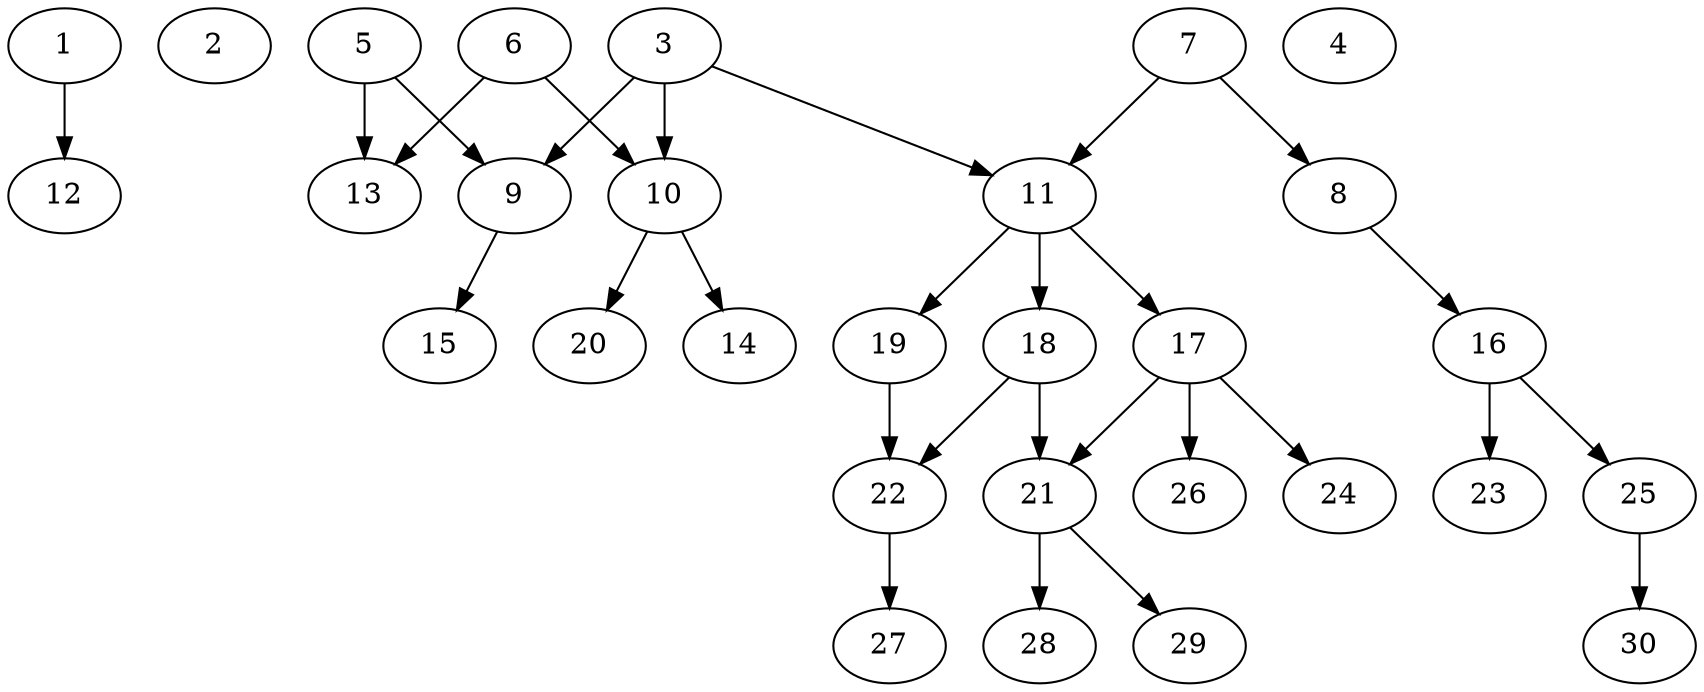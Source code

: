 // DAG automatically generated by daggen at Wed Apr 12 12:23:43 2017
// ./daggen --dot -n 30 --jump=1 --fat=0.6 --regularity=0.6 --density=0.2 
digraph G {
  1 [size="46169922494", alpha="0.11"]
  1 -> 12 [size ="838860800"]
  2 [size="107198514441", alpha="0.18"]
  3 [size="1364286279876", alpha="0.12"]
  3 -> 9 [size ="838860800"]
  3 -> 10 [size ="838860800"]
  3 -> 11 [size ="838860800"]
  4 [size="174679613018", alpha="0.13"]
  5 [size="368293445632", alpha="0.17"]
  5 -> 9 [size ="411041792"]
  5 -> 13 [size ="411041792"]
  6 [size="231928233984", alpha="0.06"]
  6 -> 10 [size ="301989888"]
  6 -> 13 [size ="301989888"]
  7 [size="97327951707", alpha="0.03"]
  7 -> 8 [size ="75497472"]
  7 -> 11 [size ="75497472"]
  8 [size="782757789696", alpha="0.17"]
  8 -> 16 [size ="679477248"]
  9 [size="25899748466", alpha="0.10"]
  9 -> 15 [size ="838860800"]
  10 [size="231928233984", alpha="0.09"]
  10 -> 14 [size ="301989888"]
  10 -> 20 [size ="301989888"]
  11 [size="747045912080", alpha="0.04"]
  11 -> 17 [size ="536870912"]
  11 -> 18 [size ="536870912"]
  11 -> 19 [size ="536870912"]
  12 [size="68719476736", alpha="0.17"]
  13 [size="5738614546", alpha="0.01"]
  14 [size="1763781235", alpha="0.04"]
  15 [size="11809478491", alpha="0.10"]
  16 [size="7892798400", alpha="0.09"]
  16 -> 23 [size ="301989888"]
  16 -> 25 [size ="301989888"]
  17 [size="670463331096", alpha="0.05"]
  17 -> 21 [size ="536870912"]
  17 -> 24 [size ="536870912"]
  17 -> 26 [size ="536870912"]
  18 [size="7727420116", alpha="0.05"]
  18 -> 21 [size ="301989888"]
  18 -> 22 [size ="301989888"]
  19 [size="28991029248", alpha="0.08"]
  19 -> 22 [size ="75497472"]
  20 [size="766035004", alpha="0.12"]
  21 [size="231928233984", alpha="0.11"]
  21 -> 28 [size ="301989888"]
  21 -> 29 [size ="301989888"]
  22 [size="138803296736", alpha="0.07"]
  22 -> 27 [size ="536870912"]
  23 [size="3907589105", alpha="0.18"]
  24 [size="144753731823", alpha="0.05"]
  25 [size="1073741824000", alpha="0.08"]
  25 -> 30 [size ="838860800"]
  26 [size="7707737119", alpha="0.15"]
  27 [size="1073741824000", alpha="0.20"]
  28 [size="6196149183", alpha="0.16"]
  29 [size="68719476736", alpha="0.00"]
  30 [size="2472690459", alpha="0.13"]
}
